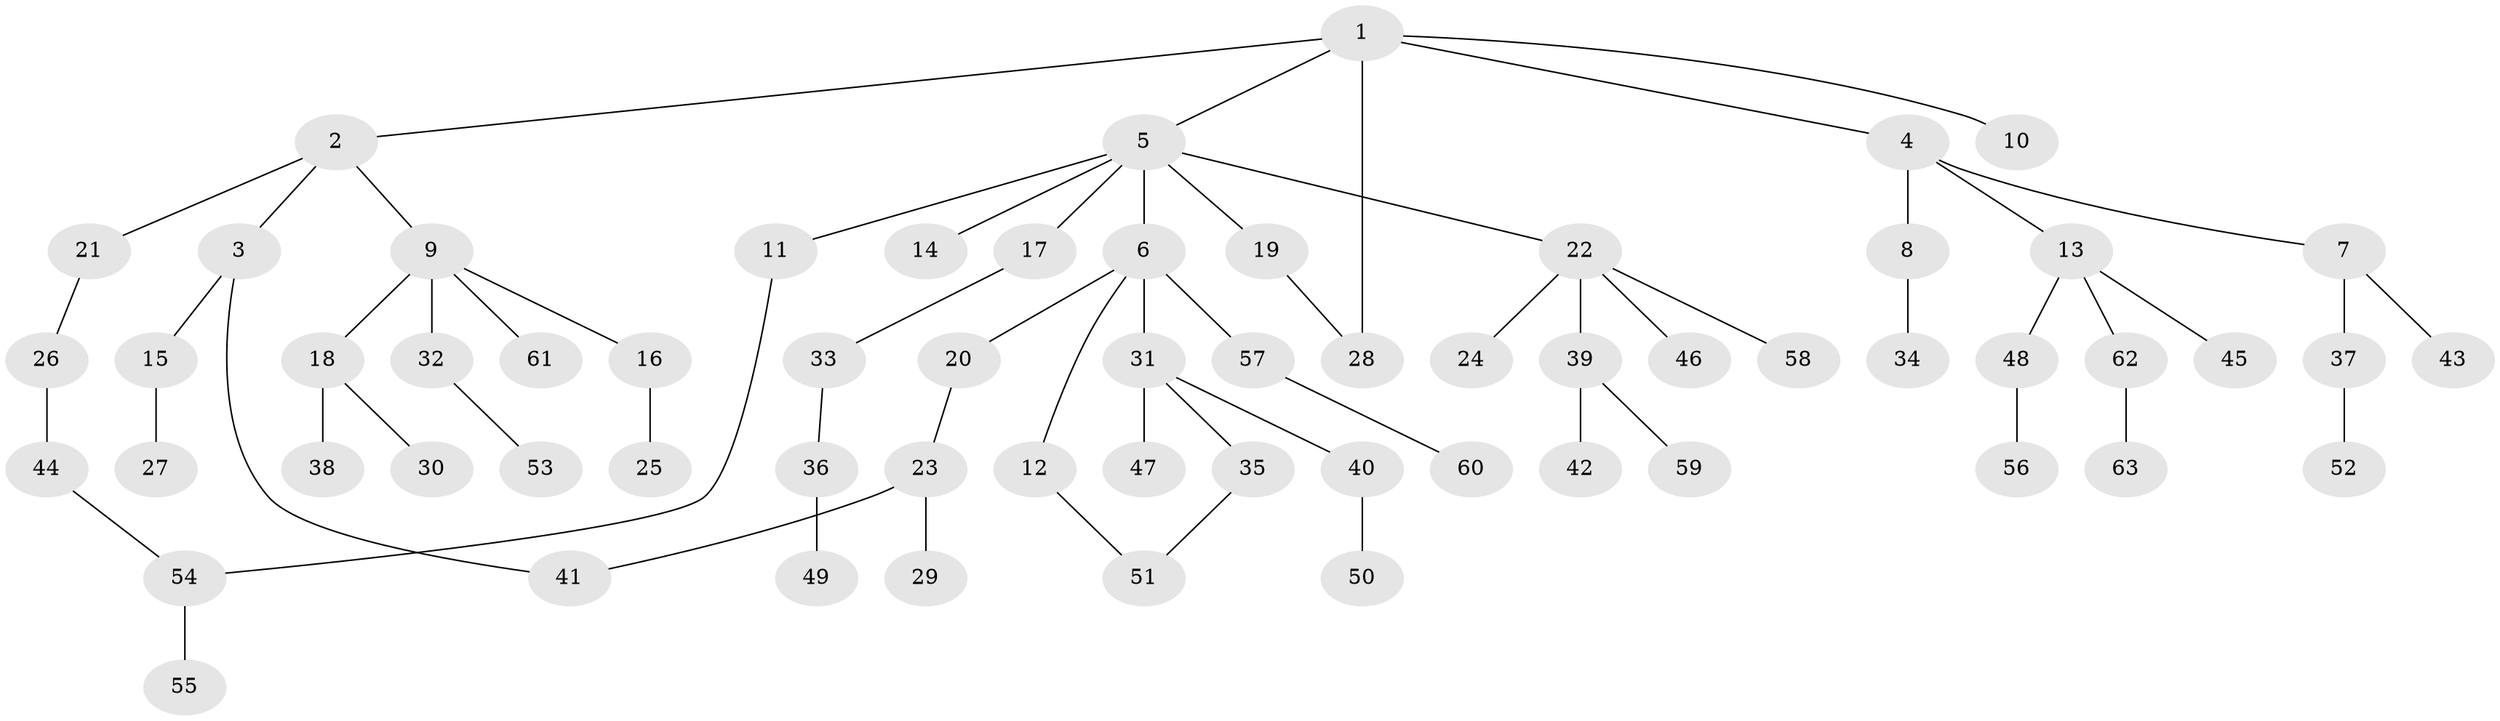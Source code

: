 // Generated by graph-tools (version 1.1) at 2025/34/03/09/25 02:34:06]
// undirected, 63 vertices, 66 edges
graph export_dot {
graph [start="1"]
  node [color=gray90,style=filled];
  1;
  2;
  3;
  4;
  5;
  6;
  7;
  8;
  9;
  10;
  11;
  12;
  13;
  14;
  15;
  16;
  17;
  18;
  19;
  20;
  21;
  22;
  23;
  24;
  25;
  26;
  27;
  28;
  29;
  30;
  31;
  32;
  33;
  34;
  35;
  36;
  37;
  38;
  39;
  40;
  41;
  42;
  43;
  44;
  45;
  46;
  47;
  48;
  49;
  50;
  51;
  52;
  53;
  54;
  55;
  56;
  57;
  58;
  59;
  60;
  61;
  62;
  63;
  1 -- 2;
  1 -- 4;
  1 -- 5;
  1 -- 10;
  1 -- 28;
  2 -- 3;
  2 -- 9;
  2 -- 21;
  3 -- 15;
  3 -- 41;
  4 -- 7;
  4 -- 8;
  4 -- 13;
  5 -- 6;
  5 -- 11;
  5 -- 14;
  5 -- 17;
  5 -- 19;
  5 -- 22;
  6 -- 12;
  6 -- 20;
  6 -- 31;
  6 -- 57;
  7 -- 37;
  7 -- 43;
  8 -- 34;
  9 -- 16;
  9 -- 18;
  9 -- 32;
  9 -- 61;
  11 -- 54;
  12 -- 51;
  13 -- 45;
  13 -- 48;
  13 -- 62;
  15 -- 27;
  16 -- 25;
  17 -- 33;
  18 -- 30;
  18 -- 38;
  19 -- 28;
  20 -- 23;
  21 -- 26;
  22 -- 24;
  22 -- 39;
  22 -- 46;
  22 -- 58;
  23 -- 29;
  23 -- 41;
  26 -- 44;
  31 -- 35;
  31 -- 40;
  31 -- 47;
  32 -- 53;
  33 -- 36;
  35 -- 51;
  36 -- 49;
  37 -- 52;
  39 -- 42;
  39 -- 59;
  40 -- 50;
  44 -- 54;
  48 -- 56;
  54 -- 55;
  57 -- 60;
  62 -- 63;
}
